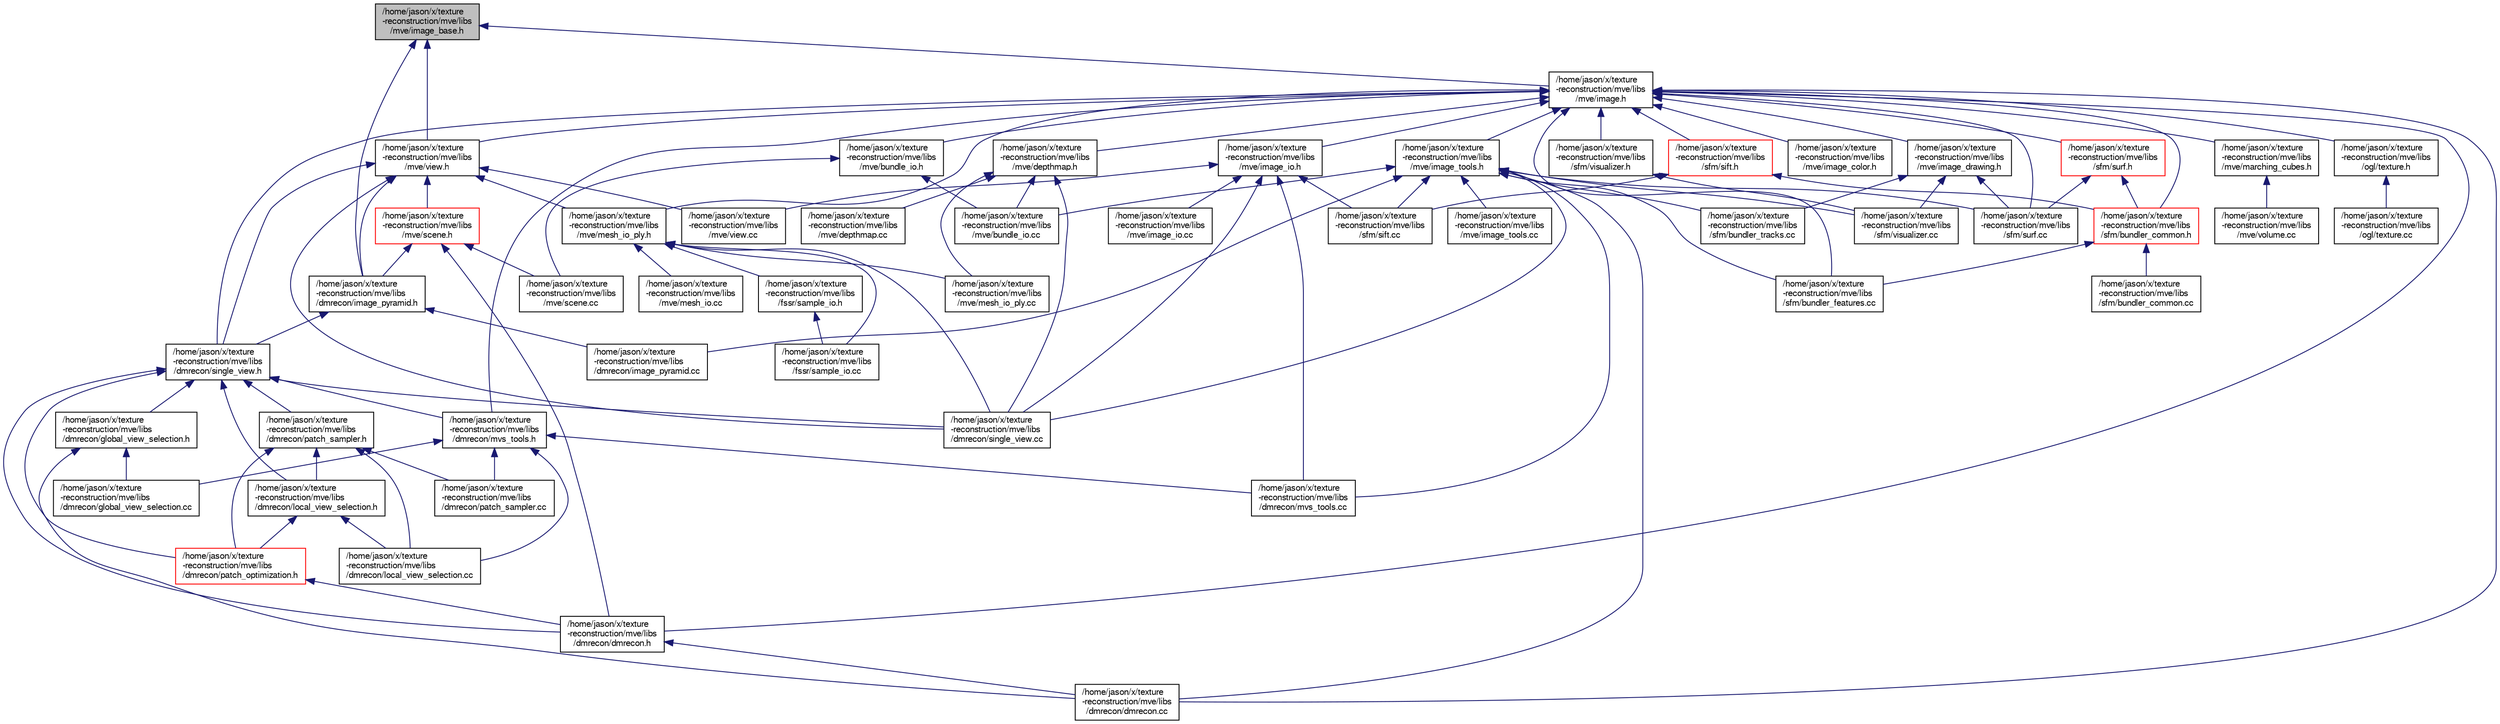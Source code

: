 digraph "/home/jason/x/texture-reconstruction/mve/libs/mve/image_base.h"
{
  edge [fontname="FreeSans",fontsize="10",labelfontname="FreeSans",labelfontsize="10"];
  node [fontname="FreeSans",fontsize="10",shape=record];
  Node12 [label="/home/jason/x/texture\l-reconstruction/mve/libs\l/mve/image_base.h",height=0.2,width=0.4,color="black", fillcolor="grey75", style="filled", fontcolor="black"];
  Node12 -> Node13 [dir="back",color="midnightblue",fontsize="10",style="solid",fontname="FreeSans"];
  Node13 [label="/home/jason/x/texture\l-reconstruction/mve/libs\l/mve/image.h",height=0.2,width=0.4,color="black", fillcolor="white", style="filled",URL="$image_8h.html"];
  Node13 -> Node14 [dir="back",color="midnightblue",fontsize="10",style="solid",fontname="FreeSans"];
  Node14 [label="/home/jason/x/texture\l-reconstruction/mve/libs\l/dmrecon/dmrecon.cc",height=0.2,width=0.4,color="black", fillcolor="white", style="filled",URL="$dmrecon_8cc.html"];
  Node13 -> Node15 [dir="back",color="midnightblue",fontsize="10",style="solid",fontname="FreeSans"];
  Node15 [label="/home/jason/x/texture\l-reconstruction/mve/libs\l/mve/image_tools.h",height=0.2,width=0.4,color="black", fillcolor="white", style="filled",URL="$image__tools_8h.html"];
  Node15 -> Node14 [dir="back",color="midnightblue",fontsize="10",style="solid",fontname="FreeSans"];
  Node15 -> Node16 [dir="back",color="midnightblue",fontsize="10",style="solid",fontname="FreeSans"];
  Node16 [label="/home/jason/x/texture\l-reconstruction/mve/libs\l/dmrecon/image_pyramid.cc",height=0.2,width=0.4,color="black", fillcolor="white", style="filled",URL="$image__pyramid_8cc.html"];
  Node15 -> Node17 [dir="back",color="midnightblue",fontsize="10",style="solid",fontname="FreeSans"];
  Node17 [label="/home/jason/x/texture\l-reconstruction/mve/libs\l/dmrecon/mvs_tools.cc",height=0.2,width=0.4,color="black", fillcolor="white", style="filled",URL="$mvs__tools_8cc.html"];
  Node15 -> Node18 [dir="back",color="midnightblue",fontsize="10",style="solid",fontname="FreeSans"];
  Node18 [label="/home/jason/x/texture\l-reconstruction/mve/libs\l/dmrecon/single_view.cc",height=0.2,width=0.4,color="black", fillcolor="white", style="filled",URL="$single__view_8cc.html"];
  Node15 -> Node19 [dir="back",color="midnightblue",fontsize="10",style="solid",fontname="FreeSans"];
  Node19 [label="/home/jason/x/texture\l-reconstruction/mve/libs\l/mve/bundle_io.cc",height=0.2,width=0.4,color="black", fillcolor="white", style="filled",URL="$bundle__io_8cc.html"];
  Node15 -> Node20 [dir="back",color="midnightblue",fontsize="10",style="solid",fontname="FreeSans"];
  Node20 [label="/home/jason/x/texture\l-reconstruction/mve/libs\l/mve/image_tools.cc",height=0.2,width=0.4,color="black", fillcolor="white", style="filled",URL="$image__tools_8cc.html"];
  Node15 -> Node21 [dir="back",color="midnightblue",fontsize="10",style="solid",fontname="FreeSans"];
  Node21 [label="/home/jason/x/texture\l-reconstruction/mve/libs\l/sfm/bundler_features.cc",height=0.2,width=0.4,color="black", fillcolor="white", style="filled",URL="$bundler__features_8cc.html"];
  Node15 -> Node22 [dir="back",color="midnightblue",fontsize="10",style="solid",fontname="FreeSans"];
  Node22 [label="/home/jason/x/texture\l-reconstruction/mve/libs\l/sfm/bundler_tracks.cc",height=0.2,width=0.4,color="black", fillcolor="white", style="filled",URL="$bundler__tracks_8cc.html"];
  Node15 -> Node23 [dir="back",color="midnightblue",fontsize="10",style="solid",fontname="FreeSans"];
  Node23 [label="/home/jason/x/texture\l-reconstruction/mve/libs\l/sfm/sift.cc",height=0.2,width=0.4,color="black", fillcolor="white", style="filled",URL="$sift_8cc.html"];
  Node15 -> Node24 [dir="back",color="midnightblue",fontsize="10",style="solid",fontname="FreeSans"];
  Node24 [label="/home/jason/x/texture\l-reconstruction/mve/libs\l/sfm/surf.cc",height=0.2,width=0.4,color="black", fillcolor="white", style="filled",URL="$surf_8cc.html"];
  Node15 -> Node25 [dir="back",color="midnightblue",fontsize="10",style="solid",fontname="FreeSans"];
  Node25 [label="/home/jason/x/texture\l-reconstruction/mve/libs\l/sfm/visualizer.cc",height=0.2,width=0.4,color="black", fillcolor="white", style="filled",URL="$visualizer_8cc.html"];
  Node13 -> Node26 [dir="back",color="midnightblue",fontsize="10",style="solid",fontname="FreeSans"];
  Node26 [label="/home/jason/x/texture\l-reconstruction/mve/libs\l/dmrecon/dmrecon.h",height=0.2,width=0.4,color="black", fillcolor="white", style="filled",URL="$dmrecon_8h.html"];
  Node26 -> Node14 [dir="back",color="midnightblue",fontsize="10",style="solid",fontname="FreeSans"];
  Node13 -> Node27 [dir="back",color="midnightblue",fontsize="10",style="solid",fontname="FreeSans"];
  Node27 [label="/home/jason/x/texture\l-reconstruction/mve/libs\l/mve/view.h",height=0.2,width=0.4,color="black", fillcolor="white", style="filled",URL="$view_8h.html"];
  Node27 -> Node28 [dir="back",color="midnightblue",fontsize="10",style="solid",fontname="FreeSans"];
  Node28 [label="/home/jason/x/texture\l-reconstruction/mve/libs\l/mve/scene.h",height=0.2,width=0.4,color="red", fillcolor="white", style="filled",URL="$scene_8h.html"];
  Node28 -> Node26 [dir="back",color="midnightblue",fontsize="10",style="solid",fontname="FreeSans"];
  Node28 -> Node29 [dir="back",color="midnightblue",fontsize="10",style="solid",fontname="FreeSans"];
  Node29 [label="/home/jason/x/texture\l-reconstruction/mve/libs\l/dmrecon/image_pyramid.h",height=0.2,width=0.4,color="black", fillcolor="white", style="filled",URL="$image__pyramid_8h.html"];
  Node29 -> Node30 [dir="back",color="midnightblue",fontsize="10",style="solid",fontname="FreeSans"];
  Node30 [label="/home/jason/x/texture\l-reconstruction/mve/libs\l/dmrecon/single_view.h",height=0.2,width=0.4,color="black", fillcolor="white", style="filled",URL="$single__view_8h.html"];
  Node30 -> Node31 [dir="back",color="midnightblue",fontsize="10",style="solid",fontname="FreeSans"];
  Node31 [label="/home/jason/x/texture\l-reconstruction/mve/libs\l/dmrecon/patch_sampler.h",height=0.2,width=0.4,color="black", fillcolor="white", style="filled",URL="$patch__sampler_8h.html"];
  Node31 -> Node32 [dir="back",color="midnightblue",fontsize="10",style="solid",fontname="FreeSans"];
  Node32 [label="/home/jason/x/texture\l-reconstruction/mve/libs\l/dmrecon/patch_optimization.h",height=0.2,width=0.4,color="red", fillcolor="white", style="filled",URL="$patch__optimization_8h.html"];
  Node32 -> Node26 [dir="back",color="midnightblue",fontsize="10",style="solid",fontname="FreeSans"];
  Node31 -> Node34 [dir="back",color="midnightblue",fontsize="10",style="solid",fontname="FreeSans"];
  Node34 [label="/home/jason/x/texture\l-reconstruction/mve/libs\l/dmrecon/local_view_selection.h",height=0.2,width=0.4,color="black", fillcolor="white", style="filled",URL="$local__view__selection_8h.html"];
  Node34 -> Node32 [dir="back",color="midnightblue",fontsize="10",style="solid",fontname="FreeSans"];
  Node34 -> Node35 [dir="back",color="midnightblue",fontsize="10",style="solid",fontname="FreeSans"];
  Node35 [label="/home/jason/x/texture\l-reconstruction/mve/libs\l/dmrecon/local_view_selection.cc",height=0.2,width=0.4,color="black", fillcolor="white", style="filled",URL="$local__view__selection_8cc.html"];
  Node31 -> Node35 [dir="back",color="midnightblue",fontsize="10",style="solid",fontname="FreeSans"];
  Node31 -> Node36 [dir="back",color="midnightblue",fontsize="10",style="solid",fontname="FreeSans"];
  Node36 [label="/home/jason/x/texture\l-reconstruction/mve/libs\l/dmrecon/patch_sampler.cc",height=0.2,width=0.4,color="black", fillcolor="white", style="filled",URL="$patch__sampler_8cc.html"];
  Node30 -> Node32 [dir="back",color="midnightblue",fontsize="10",style="solid",fontname="FreeSans"];
  Node30 -> Node34 [dir="back",color="midnightblue",fontsize="10",style="solid",fontname="FreeSans"];
  Node30 -> Node26 [dir="back",color="midnightblue",fontsize="10",style="solid",fontname="FreeSans"];
  Node30 -> Node37 [dir="back",color="midnightblue",fontsize="10",style="solid",fontname="FreeSans"];
  Node37 [label="/home/jason/x/texture\l-reconstruction/mve/libs\l/dmrecon/global_view_selection.h",height=0.2,width=0.4,color="black", fillcolor="white", style="filled",URL="$global__view__selection_8h.html"];
  Node37 -> Node14 [dir="back",color="midnightblue",fontsize="10",style="solid",fontname="FreeSans"];
  Node37 -> Node38 [dir="back",color="midnightblue",fontsize="10",style="solid",fontname="FreeSans"];
  Node38 [label="/home/jason/x/texture\l-reconstruction/mve/libs\l/dmrecon/global_view_selection.cc",height=0.2,width=0.4,color="black", fillcolor="white", style="filled",URL="$global__view__selection_8cc.html"];
  Node30 -> Node39 [dir="back",color="midnightblue",fontsize="10",style="solid",fontname="FreeSans"];
  Node39 [label="/home/jason/x/texture\l-reconstruction/mve/libs\l/dmrecon/mvs_tools.h",height=0.2,width=0.4,color="black", fillcolor="white", style="filled",URL="$mvs__tools_8h.html"];
  Node39 -> Node38 [dir="back",color="midnightblue",fontsize="10",style="solid",fontname="FreeSans"];
  Node39 -> Node35 [dir="back",color="midnightblue",fontsize="10",style="solid",fontname="FreeSans"];
  Node39 -> Node17 [dir="back",color="midnightblue",fontsize="10",style="solid",fontname="FreeSans"];
  Node39 -> Node36 [dir="back",color="midnightblue",fontsize="10",style="solid",fontname="FreeSans"];
  Node30 -> Node18 [dir="back",color="midnightblue",fontsize="10",style="solid",fontname="FreeSans"];
  Node29 -> Node16 [dir="back",color="midnightblue",fontsize="10",style="solid",fontname="FreeSans"];
  Node28 -> Node40 [dir="back",color="midnightblue",fontsize="10",style="solid",fontname="FreeSans"];
  Node40 [label="/home/jason/x/texture\l-reconstruction/mve/libs\l/mve/scene.cc",height=0.2,width=0.4,color="black", fillcolor="white", style="filled",URL="$scene_8cc.html"];
  Node27 -> Node30 [dir="back",color="midnightblue",fontsize="10",style="solid",fontname="FreeSans"];
  Node27 -> Node29 [dir="back",color="midnightblue",fontsize="10",style="solid",fontname="FreeSans"];
  Node27 -> Node45 [dir="back",color="midnightblue",fontsize="10",style="solid",fontname="FreeSans"];
  Node45 [label="/home/jason/x/texture\l-reconstruction/mve/libs\l/mve/mesh_io_ply.h",height=0.2,width=0.4,color="black", fillcolor="white", style="filled",URL="$mesh__io__ply_8h.html"];
  Node45 -> Node18 [dir="back",color="midnightblue",fontsize="10",style="solid",fontname="FreeSans"];
  Node45 -> Node46 [dir="back",color="midnightblue",fontsize="10",style="solid",fontname="FreeSans"];
  Node46 [label="/home/jason/x/texture\l-reconstruction/mve/libs\l/fssr/sample_io.cc",height=0.2,width=0.4,color="black", fillcolor="white", style="filled",URL="$sample__io_8cc.html"];
  Node45 -> Node47 [dir="back",color="midnightblue",fontsize="10",style="solid",fontname="FreeSans"];
  Node47 [label="/home/jason/x/texture\l-reconstruction/mve/libs\l/fssr/sample_io.h",height=0.2,width=0.4,color="black", fillcolor="white", style="filled",URL="$sample__io_8h.html"];
  Node47 -> Node46 [dir="back",color="midnightblue",fontsize="10",style="solid",fontname="FreeSans"];
  Node45 -> Node48 [dir="back",color="midnightblue",fontsize="10",style="solid",fontname="FreeSans"];
  Node48 [label="/home/jason/x/texture\l-reconstruction/mve/libs\l/mve/mesh_io.cc",height=0.2,width=0.4,color="black", fillcolor="white", style="filled",URL="$mesh__io_8cc.html"];
  Node45 -> Node49 [dir="back",color="midnightblue",fontsize="10",style="solid",fontname="FreeSans"];
  Node49 [label="/home/jason/x/texture\l-reconstruction/mve/libs\l/mve/mesh_io_ply.cc",height=0.2,width=0.4,color="black", fillcolor="white", style="filled",URL="$mesh__io__ply_8cc.html"];
  Node27 -> Node18 [dir="back",color="midnightblue",fontsize="10",style="solid",fontname="FreeSans"];
  Node27 -> Node50 [dir="back",color="midnightblue",fontsize="10",style="solid",fontname="FreeSans"];
  Node50 [label="/home/jason/x/texture\l-reconstruction/mve/libs\l/mve/view.cc",height=0.2,width=0.4,color="black", fillcolor="white", style="filled",URL="$view_8cc.html"];
  Node13 -> Node30 [dir="back",color="midnightblue",fontsize="10",style="solid",fontname="FreeSans"];
  Node13 -> Node39 [dir="back",color="midnightblue",fontsize="10",style="solid",fontname="FreeSans"];
  Node13 -> Node51 [dir="back",color="midnightblue",fontsize="10",style="solid",fontname="FreeSans"];
  Node51 [label="/home/jason/x/texture\l-reconstruction/mve/libs\l/mve/image_io.h",height=0.2,width=0.4,color="black", fillcolor="white", style="filled",URL="$image__io_8h.html"];
  Node51 -> Node17 [dir="back",color="midnightblue",fontsize="10",style="solid",fontname="FreeSans"];
  Node51 -> Node18 [dir="back",color="midnightblue",fontsize="10",style="solid",fontname="FreeSans"];
  Node51 -> Node52 [dir="back",color="midnightblue",fontsize="10",style="solid",fontname="FreeSans"];
  Node52 [label="/home/jason/x/texture\l-reconstruction/mve/libs\l/mve/image_io.cc",height=0.2,width=0.4,color="black", fillcolor="white", style="filled",URL="$image__io_8cc.html"];
  Node51 -> Node50 [dir="back",color="midnightblue",fontsize="10",style="solid",fontname="FreeSans"];
  Node51 -> Node23 [dir="back",color="midnightblue",fontsize="10",style="solid",fontname="FreeSans"];
  Node13 -> Node53 [dir="back",color="midnightblue",fontsize="10",style="solid",fontname="FreeSans"];
  Node53 [label="/home/jason/x/texture\l-reconstruction/mve/libs\l/mve/depthmap.h",height=0.2,width=0.4,color="black", fillcolor="white", style="filled",URL="$depthmap_8h.html"];
  Node53 -> Node18 [dir="back",color="midnightblue",fontsize="10",style="solid",fontname="FreeSans"];
  Node53 -> Node19 [dir="back",color="midnightblue",fontsize="10",style="solid",fontname="FreeSans"];
  Node53 -> Node54 [dir="back",color="midnightblue",fontsize="10",style="solid",fontname="FreeSans"];
  Node54 [label="/home/jason/x/texture\l-reconstruction/mve/libs\l/mve/depthmap.cc",height=0.2,width=0.4,color="black", fillcolor="white", style="filled",URL="$depthmap_8cc.html"];
  Node53 -> Node49 [dir="back",color="midnightblue",fontsize="10",style="solid",fontname="FreeSans"];
  Node13 -> Node45 [dir="back",color="midnightblue",fontsize="10",style="solid",fontname="FreeSans"];
  Node13 -> Node55 [dir="back",color="midnightblue",fontsize="10",style="solid",fontname="FreeSans"];
  Node55 [label="/home/jason/x/texture\l-reconstruction/mve/libs\l/mve/bundle_io.h",height=0.2,width=0.4,color="black", fillcolor="white", style="filled",URL="$bundle__io_8h.html"];
  Node55 -> Node19 [dir="back",color="midnightblue",fontsize="10",style="solid",fontname="FreeSans"];
  Node55 -> Node40 [dir="back",color="midnightblue",fontsize="10",style="solid",fontname="FreeSans"];
  Node13 -> Node56 [dir="back",color="midnightblue",fontsize="10",style="solid",fontname="FreeSans"];
  Node56 [label="/home/jason/x/texture\l-reconstruction/mve/libs\l/mve/image_color.h",height=0.2,width=0.4,color="black", fillcolor="white", style="filled",URL="$image__color_8h.html"];
  Node13 -> Node57 [dir="back",color="midnightblue",fontsize="10",style="solid",fontname="FreeSans"];
  Node57 [label="/home/jason/x/texture\l-reconstruction/mve/libs\l/mve/image_drawing.h",height=0.2,width=0.4,color="black", fillcolor="white", style="filled",URL="$image__drawing_8h.html"];
  Node57 -> Node22 [dir="back",color="midnightblue",fontsize="10",style="solid",fontname="FreeSans"];
  Node57 -> Node24 [dir="back",color="midnightblue",fontsize="10",style="solid",fontname="FreeSans"];
  Node57 -> Node25 [dir="back",color="midnightblue",fontsize="10",style="solid",fontname="FreeSans"];
  Node13 -> Node58 [dir="back",color="midnightblue",fontsize="10",style="solid",fontname="FreeSans"];
  Node58 [label="/home/jason/x/texture\l-reconstruction/mve/libs\l/mve/marching_cubes.h",height=0.2,width=0.4,color="black", fillcolor="white", style="filled",URL="$marching__cubes_8h.html"];
  Node58 -> Node59 [dir="back",color="midnightblue",fontsize="10",style="solid",fontname="FreeSans"];
  Node59 [label="/home/jason/x/texture\l-reconstruction/mve/libs\l/mve/volume.cc",height=0.2,width=0.4,color="black", fillcolor="white", style="filled",URL="$volume_8cc.html"];
  Node13 -> Node60 [dir="back",color="midnightblue",fontsize="10",style="solid",fontname="FreeSans"];
  Node60 [label="/home/jason/x/texture\l-reconstruction/mve/libs\l/ogl/texture.h",height=0.2,width=0.4,color="black", fillcolor="white", style="filled",URL="$texture_8h.html"];
  Node60 -> Node61 [dir="back",color="midnightblue",fontsize="10",style="solid",fontname="FreeSans"];
  Node61 [label="/home/jason/x/texture\l-reconstruction/mve/libs\l/ogl/texture.cc",height=0.2,width=0.4,color="black", fillcolor="white", style="filled",URL="$texture_8cc.html"];
  Node13 -> Node62 [dir="back",color="midnightblue",fontsize="10",style="solid",fontname="FreeSans"];
  Node62 [label="/home/jason/x/texture\l-reconstruction/mve/libs\l/sfm/bundler_common.h",height=0.2,width=0.4,color="red", fillcolor="white", style="filled",URL="$bundler__common_8h.html"];
  Node62 -> Node63 [dir="back",color="midnightblue",fontsize="10",style="solid",fontname="FreeSans"];
  Node63 [label="/home/jason/x/texture\l-reconstruction/mve/libs\l/sfm/bundler_common.cc",height=0.2,width=0.4,color="black", fillcolor="white", style="filled",URL="$bundler__common_8cc.html"];
  Node62 -> Node21 [dir="back",color="midnightblue",fontsize="10",style="solid",fontname="FreeSans"];
  Node13 -> Node75 [dir="back",color="midnightblue",fontsize="10",style="solid",fontname="FreeSans"];
  Node75 [label="/home/jason/x/texture\l-reconstruction/mve/libs\l/sfm/sift.h",height=0.2,width=0.4,color="red", fillcolor="white", style="filled",URL="$sift_8h.html"];
  Node75 -> Node62 [dir="back",color="midnightblue",fontsize="10",style="solid",fontname="FreeSans"];
  Node75 -> Node23 [dir="back",color="midnightblue",fontsize="10",style="solid",fontname="FreeSans"];
  Node13 -> Node78 [dir="back",color="midnightblue",fontsize="10",style="solid",fontname="FreeSans"];
  Node78 [label="/home/jason/x/texture\l-reconstruction/mve/libs\l/sfm/surf.h",height=0.2,width=0.4,color="red", fillcolor="white", style="filled",URL="$surf_8h.html"];
  Node78 -> Node62 [dir="back",color="midnightblue",fontsize="10",style="solid",fontname="FreeSans"];
  Node78 -> Node24 [dir="back",color="midnightblue",fontsize="10",style="solid",fontname="FreeSans"];
  Node13 -> Node21 [dir="back",color="midnightblue",fontsize="10",style="solid",fontname="FreeSans"];
  Node13 -> Node24 [dir="back",color="midnightblue",fontsize="10",style="solid",fontname="FreeSans"];
  Node13 -> Node79 [dir="back",color="midnightblue",fontsize="10",style="solid",fontname="FreeSans"];
  Node79 [label="/home/jason/x/texture\l-reconstruction/mve/libs\l/sfm/visualizer.h",height=0.2,width=0.4,color="black", fillcolor="white", style="filled",URL="$visualizer_8h.html"];
  Node79 -> Node25 [dir="back",color="midnightblue",fontsize="10",style="solid",fontname="FreeSans"];
  Node12 -> Node27 [dir="back",color="midnightblue",fontsize="10",style="solid",fontname="FreeSans"];
  Node12 -> Node29 [dir="back",color="midnightblue",fontsize="10",style="solid",fontname="FreeSans"];
}
